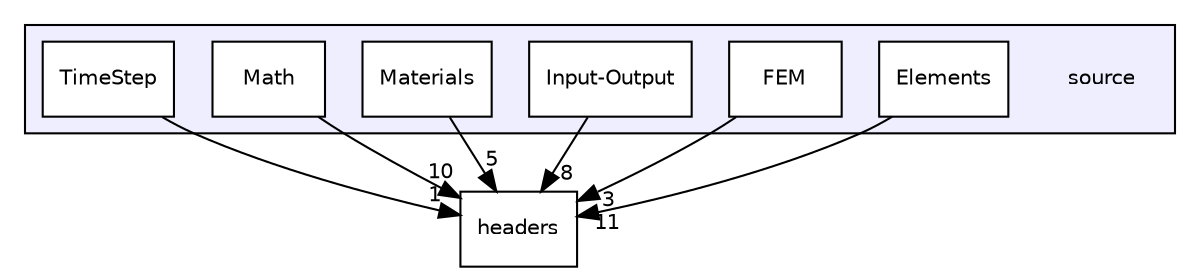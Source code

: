 digraph "source" {
  compound=true
  node [ fontsize="10", fontname="Helvetica"];
  edge [ labelfontsize="10", labelfontname="Helvetica"];
  subgraph clusterdir_b2f33c71d4aa5e7af42a1ca61ff5af1b {
    graph [ bgcolor="#eeeeff", pencolor="black", label="" URL="dir_b2f33c71d4aa5e7af42a1ca61ff5af1b.html"];
    dir_b2f33c71d4aa5e7af42a1ca61ff5af1b [shape=plaintext label="source"];
    dir_a7dfa4e0bb9cb6a5a2753b9c17a404c4 [shape=box label="Elements" color="black" fillcolor="white" style="filled" URL="dir_a7dfa4e0bb9cb6a5a2753b9c17a404c4.html"];
    dir_349a5ab59e0ecd7d9dbcb778f739cee7 [shape=box label="FEM" color="black" fillcolor="white" style="filled" URL="dir_349a5ab59e0ecd7d9dbcb778f739cee7.html"];
    dir_ea438db4dc39512284a20cbfd5c8400f [shape=box label="Input-Output" color="black" fillcolor="white" style="filled" URL="dir_ea438db4dc39512284a20cbfd5c8400f.html"];
    dir_64561e8eac2f7b8758bf2a759ce01022 [shape=box label="Materials" color="black" fillcolor="white" style="filled" URL="dir_64561e8eac2f7b8758bf2a759ce01022.html"];
    dir_d5914c5e40df86b87a1b086f72f2cc1f [shape=box label="Math" color="black" fillcolor="white" style="filled" URL="dir_d5914c5e40df86b87a1b086f72f2cc1f.html"];
    dir_f022961c92f91bfce347e4f43ac239a3 [shape=box label="TimeStep" color="black" fillcolor="white" style="filled" URL="dir_f022961c92f91bfce347e4f43ac239a3.html"];
  }
  dir_7f57b1e41c5acd0e859ae5f3a2b075a9 [shape=box label="headers" URL="dir_7f57b1e41c5acd0e859ae5f3a2b075a9.html"];
  dir_ea438db4dc39512284a20cbfd5c8400f->dir_7f57b1e41c5acd0e859ae5f3a2b075a9 [headlabel="8", labeldistance=1.5 headhref="dir_000004_000000.html"];
  dir_64561e8eac2f7b8758bf2a759ce01022->dir_7f57b1e41c5acd0e859ae5f3a2b075a9 [headlabel="5", labeldistance=1.5 headhref="dir_000005_000000.html"];
  dir_a7dfa4e0bb9cb6a5a2753b9c17a404c4->dir_7f57b1e41c5acd0e859ae5f3a2b075a9 [headlabel="11", labeldistance=1.5 headhref="dir_000002_000000.html"];
  dir_f022961c92f91bfce347e4f43ac239a3->dir_7f57b1e41c5acd0e859ae5f3a2b075a9 [headlabel="1", labeldistance=1.5 headhref="dir_000007_000000.html"];
  dir_d5914c5e40df86b87a1b086f72f2cc1f->dir_7f57b1e41c5acd0e859ae5f3a2b075a9 [headlabel="10", labeldistance=1.5 headhref="dir_000006_000000.html"];
  dir_349a5ab59e0ecd7d9dbcb778f739cee7->dir_7f57b1e41c5acd0e859ae5f3a2b075a9 [headlabel="3", labeldistance=1.5 headhref="dir_000003_000000.html"];
}
